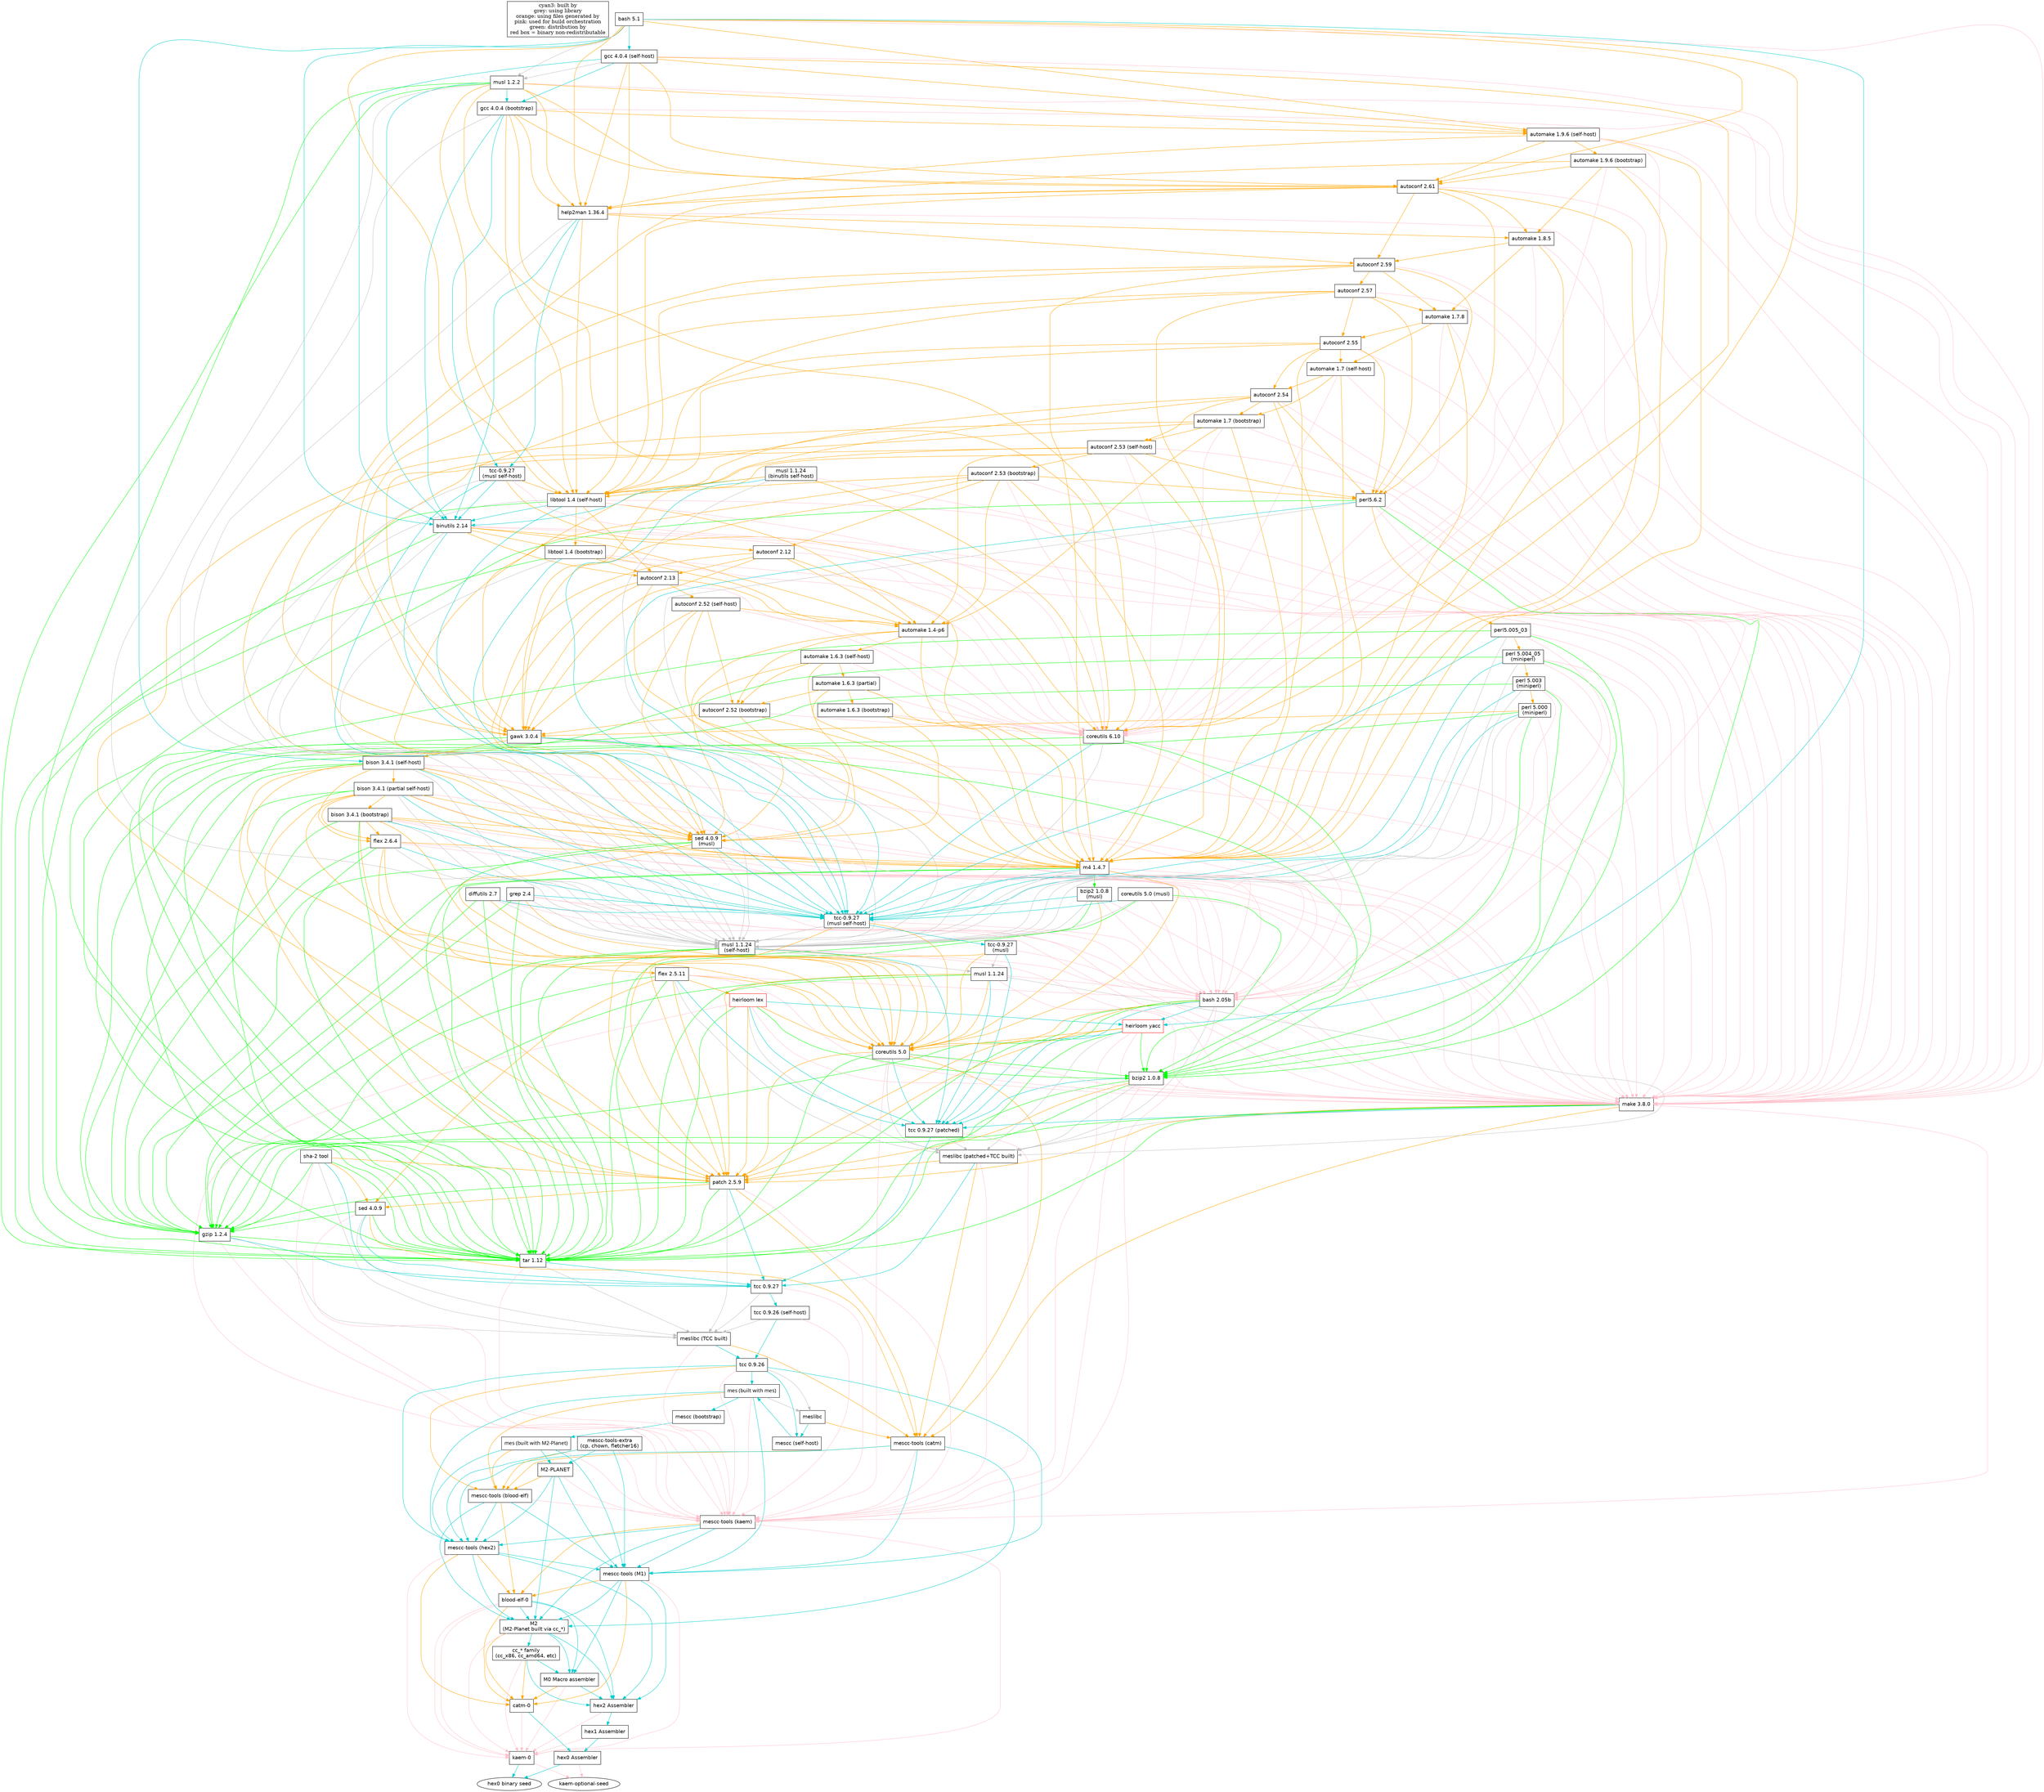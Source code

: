 digraph "live-bootstrap" {
	"NULL"  [label = "cyan3: built by\ngrey: using library\norange: using files generated by\npink: used for build orchestration\ngreen: distribution by\nred box = binary non-redistributable", shape = box];

	# boxes of software
	"M0-Macro" [label = "M0 Macro assembler", shape = box, fontname = Helvetica];
	"M1" [label = "mescc-tools (M1)", shape = box, fontname = Helvetica];
	"M2" [label = "M2\n(M2-Planet built via cc_*)", shape = box, fontname = Helvetica];
	"M2-Planet" [label = "M2-PLANET", shape = box, fontname = Helvetica];
	"autoconf0" [label = "autoconf 2.52 (bootstrap)", shape=box, fontname=Helvetica];
	"autoconf1" [label = "autoconf 2.52 (self-host)", shape=box, fontname=Helvetica];
	"autoconf10" [label = "autoconf 2.61", shape=box, fontname=Helvetica];
	"autoconf2" [label = "autoconf 2.13", shape=box, fontname=Helvetica];
	"autoconf3" [label = "autoconf 2.12", shape=box, fontname=Helvetica];
	"autoconf4" [label = "autoconf 2.53 (bootstrap)", shape=box, fontname=Helvetica];
	"autoconf5" [label = "autoconf 2.53 (self-host)", shape=box, fontname=Helvetica];
	"autoconf6" [label = "autoconf 2.54", shape=box, fontname=Helvetica];
	"autoconf7" [label = "autoconf 2.55", shape=box, fontname=Helvetica];
	"autoconf8" [label = "autoconf 2.57", shape=box, fontname=Helvetica];
	"autoconf9" [label = "autoconf 2.59", shape=box, fontname=Helvetica];
	"automake0" [label = "automake 1.6.3 (bootstrap)", shape=box, fontname=Helvetica];
	"automake1" [label = "automake 1.6.3 (partial)", shape=box, fontname=Helvetica];
	"automake2" [label = "automake 1.6.3 (self-host)", shape=box, fontname=Helvetica];
	"automake3" [label = "automake 1.4-p6", shape=box, fontname=Helvetica];
	"automake4" [label = "automake 1.7 (bootstrap)", shape=box, fontname=Helvetica];
	"automake5" [label = "automake 1.7 (self-host)", shape=box, fontname=Helvetica];
	"automake6" [label = "automake 1.7.8", shape=box, fontname=Helvetica];
	"automake7" [label = "automake 1.8.5", shape=box, fontname=Helvetica];
	"automake8" [label = "automake 1.9.6 (bootstrap)", shape=box, fontname=Helvetica];
	"automake9" [label = "automake 1.9.6 (self-host)", shape=box, fontname=Helvetica];
	"bash0" [label = "bash 2.05b", shape=box, fontname=Helvetica];
	"bash1" [label = "bash 5.1", shape=box, fontname=Helvetica];
	"binutils0" [label = "binutils 2.14", shape=box, fontname=Helvetica];
	"bison0" [label = "bison 3.4.1 (bootstrap)", shape=box, fontname=Helvetica];
	"bison1" [label = "bison 3.4.1 (partial self-host)", shape=box, fontname=Helvetica];
	"bison2" [label = "bison 3.4.1 (self-host)", shape=box, fontname=Helvetica];
	"blood-elf" [label = "mescc-tools (blood-elf)", shape = box, fontname = Helvetica];
	"blood-elf-0" [label = "blood-elf-0", shape = box, fontname = Helvetica];
	"bzip2" [label = "bzip2 1.0.8", shape=box, fontname=Helvetica];
	"bzip2-musl" [label = "bzip2 1.0.8\n(musl)", shape=box, fontname=Helvetica];
	"catm" [label = "mescc-tools (catm)", shape = box, fontname = Helvetica];
	"catm-0" [label = "catm-0", shape = box, fontname = Helvetica];
	"cc_*" [label = "cc_* family\n(cc_x86, cc_amd64, etc)", shape = box, fontname = Helvetica];
	"coreutils5" [label = "coreutils 5.0", shape=box, fontname=Helvetica];
	"coreutils5-musl" [label = "coreutils 5.0 (musl)", shape=box, fontname=Helvetica];
	"coreutils6" [label = "coreutils 6.10", shape=box, fontname=Helvetica];
	"diffutils" [label = "diffutils 2.7", shape=box, fontname=Helvetica];
	"flex" [label = "flex 2.6.4", shape=box, fontname=Helvetica];
	"flex0" [label = "flex 2.5.11", shape=box, fontname=Helvetica];
	"gawk" [label = "gawk 3.0.4", shape=box, fontname=Helvetica];
	"gcc0" [label = "gcc 4.0.4 (bootstrap)", shape=box, fontname=Helvetica];
	"gcc1" [label = "gcc 4.0.4 (self-host)", shape=box, fontname=Helvetica];
	"grep" [label = "grep 2.4", shape=box, fontname=Helvetica];
	"gzip" [label = "gzip 1.2.4", shape=box, fontname=Helvetica];
	"hex0-assembler" [label = "hex0 Assembler", shape = box, fontname = Helvetica];
	"help2man" [label = "help2man 1.36.4", shape = box, fontname = Helvetica];
	"hex0-seed" [label = "hex0 binary seed", fontname = Helvetica];
	"hex1-assembler" [label = "hex1 Assembler", shape = box, fontname = Helvetica];
	"hex2" [label = "mescc-tools (hex2)", shape = box, fontname = Helvetica];
	"hex2-assembler" [label = "hex2 Assembler", shape = box, fontname = Helvetica];
	"kaem" [label = "mescc-tools (kaem)", shape = box, fontname = Helvetica];
	"kaem-0" [label = "kaem-0", shape=box, fontname = Helvetica];
	"kaem-optional-seed" [label = "kaem-optional-seed", fontname = Helvetica];
	"lex" [label = "heirloom lex", shape=box, fontname=Helvetica, color=red];
	"libtool0" [label = "libtool 1.4 (bootstrap)", shape=box, fontname=Helvetica];
	"libtool1" [label = "libtool 1.4 (self-host)", shape=box, fontname=Helvetica];
	"m4" [label = "m4 1.4.7", shape=box, fontname=Helvetica];
	"make" [label = "make 3.8.0", shape=box, fontname=Helvetica];
	"mes" [label = "mes (built with mes)", shape = box, fontname = Helventica];
	"mes-m2" [label = "mes (built with M2-Planet)", shape = box, fontname = Helventica];
	"mescc" [label = "mescc (self-host)", shape = box, fontname = Helvetica];
	"mescc-0" [label = "mescc (bootstrap)", shape = box, fontname = Helvetica];
	"mescc-tools-extra" [label = "mescc-tools-extra\n(cp, chown, fletcher16)", shape=box, fontname=Helvetica];
	"meslibc" [label = "meslibc", shape = box, fontname = Helvetica];
	"meslibc-patch" [label = "meslibc (patched+TCC built)", shape = box, fontname = Helvetica];
	"meslibc-tcc" [label = "meslibc (TCC built)", shape = box, fontname = Helvetica];
	"musl1" [label = "musl 1.1.24", shape=box, fontname=Helvetica];
	"musl2" [label = "musl 1.1.24\n(self-host)", shape=box, fontname=Helvetica];
	"musl3" [label = "musl 1.1.24\n(binutils self-host)", shape=box, fontname=Helvetica];
	"musl4" [label = "musl 1.2.2", shape=box, fontname=Helvetica];
	"patch" [label = "patch 2.5.9", shape=box, fontname=Helvetica];
	"perl0" [label = "perl 5.000\n(miniperl)", shape=box, fontname=Helvetica];
	"perl1" [label = "perl 5.003\n(miniperl)", shape=box, fontname=Helvetica];
	"perl2" [label = "perl 5.004_05\n(miniperl)", shape=box, fontname=Helvetica];
	"perl3" [label = "perl5.005_03", shape=box, fontname=Helvetica];
	"perl4" [label = "perl5.6.2", shape=box, fontname=Helvetica];
	"sed" [label = "sed 4.0.9", shape=box, fontname=Helvetica];
	"sed-musl" [label = "sed 4.0.9\n(musl)", shape=box, fontname=Helvetica];
	"sha-2" [label = "sha-2 tool", shape=box, fontname=Helvetica];
	"tar" [label = "tar 1.12", shape=box, fontname=Helvetica];
	"tcc 0.9.26" [label = "tcc 0.9.26 (self-host)", shape = box, fontname = Helvetica];
	"tcc 0.9.26-0" [label = "tcc 0.9.26", shape = box, fontname = Helvetica];
	"tcc" [label = "tcc 0.9.27", shape = box, fontname = Helvetica];
	"tcc-musl0" [label = "tcc-0.9.27\n(musl)", shape = box, fontname = Helvetica];
	"tcc-musl1" [label = "tcc-0.9.27\n(musl self-host)", shape = box, fontname = Helvetica];
	"tcc-musl2" [label = "tcc-0.9.27\n(musl self-host)", shape = box, fontname = Helvetica];
	"tcc-patch" [label = "tcc 0.9.27 (patched)", shape = box, fontname = Helvetica];
	"yacc" [label = "heirloom yacc", shape=box, fontname=Helvetica, color=red];

	subgraph "stage0-posix" {
	# Step 0a
	"hex0-assembler" -> "hex0-seed" [color = cyan3];
	"hex0-assembler" -> "kaem-optional-seed" [color = pink];
	# Step 0b
	"kaem-0" -> "hex0-seed" [color = cyan3];
	"kaem-0" -> "kaem-optional-seed" [color = pink];
	# Step 1a
	"hex1-assembler" -> "hex0-assembler" [color = cyan3];
	"hex1-assembler" -> "kaem-0" [color = pink];
	# Step 1b
	"catm-0" -> "hex0-assembler" [color = cyan3];
	"catm-0" -> "kaem-0" [color = pink];
	# Step 2
	"hex2-assembler" -> "kaem-0" [color = pink];
	"hex2-assembler" -> "hex1-assembler" [color = cyan3];
	# Step 3
	"M0-Macro" -> "catm-0" [color = orange];
	"M0-Macro" -> "hex2-assembler" [color = cyan3];
	"M0-Macro" -> "kaem-0" [color = pink];
	# Step 4
	"cc_*" -> "M0-Macro" [color = cyan3];
	"cc_*" -> "catm-0" [color = orange];
	"cc_*" -> "hex2-assembler" [color = cyan3];
	"cc_*" -> "kaem-0" [color = pink];
	# Step 5
	"M2" -> "cc_*" [color = cyan3];
	"M2" -> "catm-0" [color = orange];
	"M2" -> "M0-Macro" [color = cyan3];
	"M2" -> "hex2-assembler" [color = cyan3];
	"M2" -> "kaem-0" [color = pink];
	# Step 6
	"blood-elf-0" -> "M2" [color = cyan3];
	"blood-elf-0" -> "catm-0" [color = orange];
	"blood-elf-0" -> "M0-Macro" [color = cyan3];
	"blood-elf-0" -> "kaem-0" [color = pink];
	"blood-elf-0" -> "hex2-assembler" [color = cyan3];
	"blood-elf-0" -> "kaem-0" [color = pink];
	# Step 7
	"M1" -> "M2" [color = cyan3];
	"M1" -> "blood-elf-0" [color = orange];
	"M1" -> "catm-0" [color = orange];
	"M1" -> "M0-Macro" [color = cyan3];
	"M1" -> "hex2-assembler" [color = cyan3];
	"M1" -> "kaem-0" [color = pink];
	# Step 8
	"hex2" -> "M2" [color = cyan3];
	"hex2" -> "blood-elf-0" [color = orange];
	"hex2" -> "M1" [color = cyan3];
	"hex2" -> "catm-0" [color = orange];
	"hex2" -> "hex2-assembler" [color = cyan3];
	"hex2" -> "kaem-0" [color = pink];
	# Step 9
	"kaem" -> "M2" [color = cyan3];
	"kaem" -> "blood-elf-0" [color = orange];
	"kaem" -> "M1" [color = cyan3];
	"kaem" -> "hex2" [color = cyan3];
	"kaem" -> "kaem-0" [color = pink];
	# Step 10
	"blood-elf" -> "M2" [color = cyan3];
	"blood-elf" -> "blood-elf-0" [color = orange];
	"blood-elf" -> "M1" [color = cyan3];
	"blood-elf" -> "hex2" [color = cyan3];
	"blood-elf" -> "kaem" [color = pink];
	# Step 11
	"catm" -> "M2" [color = cyan3];
	"catm" -> "blood-elf" [color = orange];
	"catm" -> "M1" [color = cyan3];
	"catm" -> "hex2" [color = cyan3];
	"catm" -> "kaem" [color = pink];
	# Step 12
	"M2-Planet" -> "M2" [color = cyan3];
	"M2-Planet" -> "blood-elf" [color = orange];
	"M2-Planet" -> "M1" [color = cyan3];
	"M2-Planet" -> "hex2" [color = cyan3];
	"M2-Planet" -> "kaem" [color = pink];

	# Step 13
	"mes-m2" -> "M2-Planet" [color = cyan3];
	"mes-m2" -> "blood-elf" [color = orange];
	"mes-m2" -> "M1" [color = cyan3];
	"mes-m2" -> "hex2" [color = cyan3];
	"mes-m2" -> "kaem" [color = pink];
	}

	subgraph extra {
	"mescc-tools-extra" -> "M1" [color = cyan3];
	"mescc-tools-extra" -> "M2-Planet" [color=cyan3];
	"mescc-tools-extra" -> "blood-elf" [color = orange];
	"mescc-tools-extra" -> "hex2" [color = cyan3];
	"mescc-tools-extra" -> "kaem" [color = pink];
	}

	# AFTER is done here

	subgraph mes {
	"mescc-0" -> "mes-m2" [color = cyan3];

	"meslibc" -> "mescc" [color = cyan3];
	"meslibc" -> "catm" [color = orange];

	"mes" -> "M1" [color = cyan3];
	"mes" -> "blood-elf" [color = orange];
	"mes" -> "hex2" [color = cyan3];
	"mes" -> "kaem" [color = pink];
	"mes" -> "mescc-0" [color = cyan3];
	"mes" -> "meslibc" [color = grey];

	"mescc" -> "mes" [color = cyan3];
	}

	subgraph "tinycc 0.9.26" {
	"tcc 0.9.26-0" -> "M1" [color = cyan3];
	"tcc 0.9.26-0" -> "blood-elf" [color = orange];
	"tcc 0.9.26-0" -> "hex2" [color = cyan3];
	"tcc 0.9.26-0" -> "kaem" [color = pink];
	"tcc 0.9.26-0" -> "mes" [color = cyan3];
	"tcc 0.9.26-0" -> "mescc" [color = cyan3];
	"tcc 0.9.26-0" -> "meslibc" [color = grey];

	"meslibc-tcc" -> "tcc 0.9.26-0" [color = cyan3];
	"meslibc-tcc" -> "catm" [color = orange];
	"meslibc-tcc" -> "kaem" [color = pink];

	"tcc 0.9.26" -> "tcc 0.9.26-0" [color = cyan3];
	"tcc 0.9.26" -> "kaem" [color = pink];
	"tcc 0.9.26" -> "meslibc-tcc" [color = grey];
	}

	subgraph "tinycc 0.9.27" {
	"tcc" -> "kaem" [color = pink];
	"tcc" -> "meslibc-tcc" [color = grey];
	"tcc" -> "tcc 0.9.26" [color = cyan3];
	}

	subgraph "tar 1.12" {
	"tar" -> "kaem" [color = pink];
	"tar" -> "meslibc-tcc" [color = grey];
	"tar" -> "tcc" [color = cyan3];
	}

	subgraph "gzip 1.2.4" {
	"gzip" -> "kaem" [color = pink];
	"gzip" -> "meslibc-tcc" [color = grey];
	"gzip" -> "tar" [color = green];
	"gzip" -> "tcc" [color = cyan3];
	}

	subgraph "sed 4.0.9" {
	"sed" -> "catm" [color = orange];
	"sed" -> "gzip" [color = green];
	"sed" -> "kaem" [color = pink];
	"sed" -> "meslibc-tcc" [color = grey];
	"sed" -> "tar" [color = green];
	"sed" -> "tcc" [color = cyan3];
	}

	subgraph "patch 2.5.9" {
	"patch" -> "catm" [color = orange];
	"patch" -> "gzip" [color = green];
	"patch" -> "kaem" [color = pink];
	"patch" -> "meslibc-tcc" [color = grey];
	"patch" -> "sed" [color = orange];
	"patch" -> "tar" [color = green];
	"patch" -> "tcc" [color = cyan3];
	}

	subgraph "sha-2" {
	"sha-2" -> "gzip" [color = green];
	"sha-2" -> "kaem" [color = pink];
	"sha-2" -> "meslibc-tcc" [color = grey];
	"sha-2" -> "patch" [color = orange];
	"sha-2" -> "sed" [color = orange];
	"sha-2" -> "tar" [color = green];
	"sha-2" -> "tcc" [color = cyan3];
	}

	# We Redo checksums using sha256sum here

	subgraph "patched mes-libc" {
	"meslibc-patch" -> "tcc" [color = cyan3];
	"meslibc-patch" -> "catm" [color = orange];
	"meslibc-patch" -> "patch" [color = orange];
	"meslibc-patch" -> "kaem" [color = pink];
	}

	subgraph "patched tcc" {
	"tcc-patch" -> "kaem" [color = pink];
	"tcc-patch" -> "meslibc-patch" [color = grey];
	"tcc-patch" -> "tcc" [color = cyan3];
	}

	subgraph "make 3.80" {
	"make" -> "catm" [color = orange];
	"make" -> "gzip" [color = green];
	"make" -> "kaem" [color = pink];
	"make" -> "meslibc-patch" [color = grey];
	"make" -> "patch" [color = orange];
	"make" -> "tar" [color = green];
	"make" -> "tcc-patch" [color = cyan3];
	}

	subgraph "bzip2 1.0.8" {
	"bzip2" -> "gzip" [color = green];
	"bzip2" -> "kaem" [color = pink];
	"bzip2" -> "make" [color = pink];
	"bzip2" -> "meslibc-patch" [color = grey];
	"bzip2" -> "patch" [color = orange];
	"bzip2" -> "tar" [color = green];
	"bzip2" -> "tcc-patch" [color = cyan3];
	}

	subgraph "coreutils 5.0" {
	"coreutils5" -> "bzip2" [color = green];
	"coreutils5" -> "catm" [color = orange];
	"coreutils5" -> "kaem" [color = pink];
	"coreutils5" -> "make" [color = pink];
	"coreutils5" -> "meslibc-patch" [color = grey];
	"coreutils5" -> "patch" [color = orange];
	"coreutils5" -> "tar" [color = green];
	"coreutils5" -> "tcc-patch" [color = cyan3];
	}

	subgraph "heirloom devtools" {
	"yacc" -> "bzip2" [color = green];
	"yacc" -> "coreutils5" [color = orange];
	"yacc" -> "kaem" [color = pink];
	"yacc" -> "make" [color = pink];
	"yacc" -> "meslibc-patch" [color = grey];
	"yacc" -> "patch" [color = orange];
	"yacc" -> "tar" [color = green];
	"yacc" -> "tcc-patch" [color = cyan3];

	"lex" -> "bzip2" [color = green];
	"lex" -> "coreutils5" [color = orange];
	"lex" -> "kaem" [color = pink];
	"lex" -> "make" [color = pink];
	"lex" -> "meslibc-patch" [color = grey];
	"lex" -> "patch" [color = orange];
	"lex" -> "tar" [color = green];
	"lex" -> "tcc-patch" [color = cyan3];
	"lex" -> "yacc" [color = cyan3];
	}

	subgraph "bash 2.05b" {
	"bash0" -> "coreutils5" [color = orange];
	"bash0" -> "gzip" [color = green];
	"bash0" -> "kaem" [color = pink];
	"bash0" -> "make" [color = pink];
	"bash0" -> "meslibc-patch" [color = grey];
	"bash0" -> "patch" [color = orange];
	"bash0" -> "tar" [color = green];
	"bash0" -> "tcc-patch" [color = cyan3];
	"bash0" -> "yacc" [color = cyan3];
	}

	subgraph "flex 2.5.11" {
	"flex0" -> "bash0" [color = pink];
	"flex0" -> "coreutils5" [color = orange];
	"flex0" -> "gzip" [color = green];
	"flex0" -> "lex" [color = orange];
	"flex0" -> "make" [color = pink];
	"flex0" -> "meslibc-patch" [color = grey];
	"flex0" -> "patch" [color = orange];
	"flex0" -> "sed" [color = orange];
	"flex0" -> "tar" [color = green];
	"flex0" -> "tcc-patch" [color = cyan3];
	}

	subgraph "musl 1.1.24" {
	"musl1" -> "bash0" [color = pink];
	"musl1" -> "coreutils5" [color = orange];
	"musl1" -> "gzip" [color = green];
	"musl1" -> "make" [color = pink];
	"musl1" -> "meslibc-patch" [color = grey];
	"musl1" -> "patch" [color = orange];
	"musl1" -> "tar" [color = green];
	"musl1" -> "tcc-patch" [color = cyan3];
	}

	subgraph "tcc 0.9.27 (musl)" {
	"tcc-musl0" -> "bash0" [color = pink];
	"tcc-musl0" -> "coreutils5" [color = orange];
	"tcc-musl0" -> "musl1" [color = grey];
	"tcc-musl0" -> "patch" [color = orange];
	"tcc-musl0" -> "tcc-patch" [color = cyan3];
	}

	subgraph "musl 1.1.24 (tcc-musl)" {
	"musl2" -> "bash0" [color = pink];
	"musl2" -> "coreutils5" [color = orange];
	"musl2" -> "gzip" [color = green];
	"musl2" -> "make" [color = pink];
	"musl2" -> "musl1" [color = grey];
	"musl2" -> "patch" [color = orange];
	"musl2" -> "tar" [color = green];
	"musl2" -> "tcc-patch" [color = cyan3];
	}

	subgraph "tcc 0.9.27 (musl v2)" {
	"tcc-musl1" -> "bash0" [color = pink];
	"tcc-musl1" -> "coreutils5" [color = orange];
	"tcc-musl1" -> "musl2" [color = grey];
	"tcc-musl1" -> "patch" [color = orange];
	"tcc-musl1" -> "tcc-musl0" [color = cyan3];
	}

	subgraph "sed 4.0.9" {
	"sed-musl" -> "bash0" [color = pink];
	"sed-musl" -> "coreutils5" [color = orange];
	"sed-musl" -> "gzip" [color = green];
	"sed-musl" -> "make" [color = pink];
	"sed-musl" -> "musl2" [color = grey];
	"sed-musl" -> "tar" [color = green];
	"sed-musl" -> "tcc-musl1" [color = cyan3];
	}

	subgraph "bzip2 1.0.8" {
	"bzip2-musl" -> "bash0" [color = pink];
	"bzip2-musl" -> "coreutils5" [color = orange];
	"bzip2-musl" -> "make" [color = pink];
	"bzip2-musl" -> "musl2" [color = grey];
	"bzip2-musl" -> "tar" [color = green];
	"bzip2-musl" -> "tcc-musl1" [color = cyan3];
	}

	subgraph "m4 1.4.7" {
	"m4" -> "bash0" [color = pink];
	"m4" -> "coreutils5" [color = orange];
	"m4" -> "gzip" [color = green];
	"m4" -> "make" [color = pink];
	"m4" -> "musl2" [color = grey];
	"m4" -> "tar" [color = green];
	"m4" -> "bzip2-musl" [color = green];
	"m4" -> "tcc-musl1" [color = cyan3];
	}

	subgraph "flex 2.6.14" {
	"flex" -> "bash0" [color = pink];
	"flex" -> "coreutils5" [color = orange];
	"flex" -> "flex0" [color = orange];
	"flex" -> "gzip" [color = green];
	"flex" -> "m4" [color = orange];
	"flex" -> "make" [color = pink];
	"flex" -> "musl2" [color = grey];
	"flex" -> "tar" [color = green];
	"flex" -> "tcc-musl1" [color = cyan3];
	}

	subgraph "bison 3.4.1" {
	"bison0" -> "bash0" [color = pink];
	"bison0" -> "coreutils5" [color = orange];
	"bison0" -> "flex" [color = orange];
	"bison0" -> "gzip" [color = green];
	"bison0" -> "m4" [color = orange];
	"bison0" -> "make" [color = pink];
	"bison0" -> "musl2" [color = grey];
	"bison0" -> "patch" [color = orange];
	"bison0" -> "sed-musl" [color = orange];
	"bison0" -> "tar" [color = green];
	"bison0" -> "tcc-musl1" [color = cyan3];

	"bison1" -> "bash0" [color = pink];
	"bison1" -> "bison0" [color = orange];
	"bison1" -> "coreutils5" [color = orange];
	"bison1" -> "flex" [color = orange];
	"bison1" -> "gzip" [color = green];
	"bison1" -> "m4" [color = orange];
	"bison1" -> "make" [color = pink];
	"bison1" -> "musl2" [color = grey];
	"bison1" -> "patch" [color = orange];
	"bison1" -> "sed-musl" [color = orange];
	"bison1" -> "tar" [color = green];
	"bison1" -> "tcc-musl1" [color = cyan3];

	"bison2" -> "bash0" [color = pink];
	"bison2" -> "bison1" [color = orange];
	"bison2" -> "coreutils5" [color = orange];
	"bison2" -> "flex" [color = orange];
	"bison2" -> "gzip" [color = green];
	"bison2" -> "m4" [color = orange];
	"bison2" -> "make" [color = pink];
	"bison2" -> "musl2" [color = grey];
	"bison2" -> "patch" [color = orange];
	"bison2" -> "sed-musl" [color = orange];
	"bison2" -> "tar" [color = green];
	"bison2" -> "tcc-musl1" [color = cyan3];
	}

	subgraph "grep 2.4" {
	"grep" -> "bash0" [color = pink];
	"grep" -> "coreutils5" [color = orange];
	"grep" -> "gzip" [color = green];
	"grep" -> "make" [color = pink];
	"grep" -> "musl2" [color = grey];
	"grep" -> "tar" [color = green];
	"grep" -> "tcc-musl1" [color = cyan3];
	}

	subgraph "diffutils 2.7" {
	"diffutils" -> "bash0" [color = pink];
	"diffutils" -> "coreutils5" [color = orange];
	"diffutils" -> "gzip" [color = green];
	"diffutils" -> "make" [color = pink];
	"diffutils" -> "musl2" [color = grey];
	"diffutils" -> "tar" [color = green];
	"diffutils" -> "tcc-musl1" [color = cyan3];
	}

	subgraph "coreutils 5.0 musl" {
	"coreutils5-musl" -> "bzip2" [color = green];
	"coreutils5-musl" -> "bash0" [color = pink];
	"coreutils5-musl" -> "make" [color = pink];
	"coreutils5-musl" -> "musl2" [color = grey];
	"coreutils5-musl" -> "tar" [color = green];
	"coreutils5-musl" -> "tcc-musl1" [color = cyan3];
	}

	subgraph "coreutils 6.10" {
	"coreutils6" -> "bzip2" [color = green];
	"coreutils6" -> "bash0" [color = pink];
	"coreutils6" -> "make" [color = pink];
	"coreutils6" -> "musl2" [color = grey];
	"coreutils6" -> "tar" [color = green];
	"coreutils6" -> "tcc-musl1" [color = cyan3];
	}

	subgraph "gawk 3.0.4" {
	"gawk" -> "bison2" [color = orange];
	"gawk" -> "bzip2" [color = green];
	"gawk" -> "bash0" [color = pink];
	"gawk" -> "make" [color = pink];
	"gawk" -> "musl2" [color = grey];
	"gawk" -> "tar" [color = green];
	"gawk" -> "tcc-musl1" [color = cyan3];
	}

	subgraph "perl" {
	"perl0" -> "bash0" [color = pink];
	"perl0" -> "bzip2" [color = green];
	"perl0" -> "gawk" [color = orange];
	"perl0" -> "make" [color = pink];
	"perl0" -> "musl2" [color = grey];
	"perl0" -> "tar" [color = green];
	"perl0" -> "tcc-musl1" [color = cyan3];

	"perl1" -> "bash0" [color = pink];
	"perl1" -> "bzip2" [color = green];
	"perl1" -> "perl0" [color = orange];
	"perl1" -> "make" [color = pink];
	"perl1" -> "musl2" [color = grey];
	"perl1" -> "tar" [color = green];
	"perl1" -> "tcc-musl1" [color = cyan3];

	"perl2" -> "bash0" [color = pink];
	"perl2" -> "bzip2" [color = green];
	"perl2" -> "perl1" [color = orange];
	"perl2" -> "make" [color = pink];
	"perl2" -> "musl2" [color = grey];
	"perl2" -> "tar" [color = green];
	"perl2" -> "tcc-musl1" [color = cyan3];

	"perl3" -> "bash0" [color = pink];
	"perl3" -> "bzip2" [color = green];
	"perl3" -> "perl2" [color = orange];
	"perl3" -> "make" [color = pink];
	"perl3" -> "musl2" [color = grey];
	"perl3" -> "tar" [color = green];
	"perl3" -> "tcc-musl1" [color = cyan3];

	"perl4" -> "bash0" [color = pink];
	"perl4" -> "bzip2" [color = green];
	"perl4" -> "perl3" [color = orange];
	"perl4" -> "make" [color = pink];
	"perl4" -> "musl2" [color = grey];
	"perl4" -> "tar" [color = green];
	"perl4" -> "tcc-musl1" [color = cyan3];
	}

	subgraph "autocrap vol1" {
	"autoconf0" -> "coreutils6" [color = pink];
	"autoconf0" -> "m4" [color = orange];
	"autoconf0" -> "sed-musl" [color = orange];
	"autoconf0" -> "gawk" [color = orange];

	"automake0" -> "coreutils6" [color = pink];
	"automake0" -> "m4" [color = orange];
	"automake0" -> "sed-musl" [color = orange];

	"automake1" -> "autoconf0" [color = orange];
	"automake1" -> "automake0" [color = orange];
	"automake1" -> "coreutils6" [color = pink];
	"automake1" -> "m4" [color = orange];
	"automake1" -> "sed-musl" [color = orange];

	"automake2" -> "autoconf0" [color = orange];
	"automake2" -> "automake1" [color = orange];
	"automake2" -> "coreutils6" [color = pink];
	"automake2" -> "m4" [color = orange];
	"automake2" -> "sed-musl" [color = orange];

	"automake3" -> "autoconf0" [color = orange];
	"automake3" -> "automake2" [color = orange];
	"automake3" -> "coreutils6" [color = pink];
	"automake3" -> "m4" [color = orange];
	"automake3" -> "sed-musl" [color = orange];

	"autoconf1" -> "autoconf0" [color = orange];
	"autoconf1" -> "automake3" [color = orange];
	"autoconf1" -> "coreutils6" [color = pink];
	"autoconf1" -> "gawk" [color = orange];
	"autoconf1" -> "m4" [color = orange];
	"autoconf1" -> "sed-musl" [color = orange];

	"autoconf2" -> "autoconf1" [color = orange];
	"autoconf2" -> "automake3" [color = orange];
	"autoconf2" -> "coreutils6" [color = pink];
	"autoconf2" -> "gawk" [color = orange];
	"autoconf2" -> "m4" [color = orange];
	"autoconf2" -> "sed-musl" [color = orange];

	"autoconf3" -> "autoconf2" [color = orange];
	"autoconf3" -> "automake3" [color = orange];
	"autoconf3" -> "coreutils6" [color = pink];
	"autoconf3" -> "gawk" [color = orange];
	"autoconf3" -> "m4" [color = orange];
	"autoconf3" -> "sed-musl" [color = orange];

	"libtool0" -> "autoconf2" [color = orange];
	"libtool0" -> "automake3" [color = orange];
	"libtool0" -> "coreutils6" [color = pink];
	"libtool0" -> "make" [color = pink];
	"libtool0" -> "musl2" [color = grey];
	"libtool0" -> "tar" [color = green];
	"libtool0" -> "tcc-musl1" [color = cyan3];
	}

	subgraph "binutils 2.14" {
	"binutils0" -> "autoconf2" [color = orange];
	"binutils0" -> "autoconf3" [color = orange];
	"binutils0" -> "automake3" [color = orange];
	"binutils0" -> "libtool0" [color = orange];
	"binutils0" -> "coreutils6" [color = pink];
	"binutils0" -> "make" [color = pink];
	"binutils0" -> "musl2" [color = grey];
	"binutils0" -> "tar" [color = green];
	"binutils0" -> "tcc-musl1" [color = cyan3];
	}

	subgraph "libtool 1.4" {
	"libtool1" -> "autoconf2" [color = orange];
	"libtool1" -> "automake3" [color = orange];
	"libtool1" -> "binutils0" [color = cyan3];
	"libtool1" -> "coreutils6" [color = pink];
	"libtool1" -> "libtool0" [color = orange];
	"libtool1" -> "make" [color = pink];
	"libtool1" -> "musl2" [color = grey];
	"libtool1" -> "tar" [color = green];
	"libtool1" -> "tcc-musl1" [color = cyan3];
	}

	subgraph "musl 1.1.24 (v3)" {
	"musl3" -> "binutils0" [color = cyan3];
	"musl3" -> "coreutils6" [color = orange];
	"musl3" -> "libtool1" [color = orange];
	"musl3" -> "make" [color = pink];
	"musl3" -> "musl2" [color = grey];
	"musl3" -> "tcc-musl1" [color = cyan3];
	}

	subgraph "tcc 0.9.27 (musl v3)" {
	"tcc-musl2" -> "binutils0" [color = cyan3];
	"tcc-musl2" -> "coreutils6" [color = orange];
	"tcc-musl2" -> "libtool1" [color = orange];
	"tcc-musl2" -> "make" [color = pink];
	"tcc-musl2" -> "musl2" [color = grey];
	"tcc-musl2" -> "tcc-musl1" [color = cyan3];
	}

	subgraph "autocrap vol2" {
	"autoconf4" -> "autoconf3" [color = orange];
	"autoconf4" -> "automake3" [color = orange];
	"autoconf4" -> "coreutils6" [color = pink];
	"autoconf4" -> "gawk" [color = orange];
	"autoconf4" -> "libtool1" [color = orange];
	"autoconf4" -> "m4" [color = orange];
	"autoconf4" -> "make" [color = pink];
	"autoconf4" -> "perl4" [color = orange];
	"autoconf4" -> "sed-musl" [color = orange];

	"autoconf5" -> "autoconf4" [color = orange];
	"autoconf5" -> "automake3" [color = orange];
	"autoconf5" -> "coreutils6" [color = pink];
	"autoconf5" -> "gawk" [color = orange];
	"autoconf5" -> "libtool1" [color = orange];
	"autoconf5" -> "m4" [color = orange];
	"autoconf5" -> "make" [color = pink];
	"autoconf5" -> "perl4" [color = orange];
	"autoconf5" -> "sed-musl" [color = orange];

	"automake4" -> "autoconf5" [color = orange];
	"automake4" -> "automake3" [color = orange];
	"automake4" -> "coreutils6" [color = pink];
	"automake4" -> "m4" [color = orange];
	"automake4" -> "make" [color = pink];
	"automake4" -> "patch" [color = orange];
	"automake4" -> "sed-musl" [color = orange];

	"autoconf6" -> "autoconf5" [color = orange];
	"autoconf6" -> "automake4" [color = orange];
	"autoconf6" -> "gawk" [color = orange];
	"autoconf6" -> "libtool1" [color = orange];
	"autoconf6" -> "m4" [color = orange];
	"autoconf6" -> "make" [color = pink];
	"autoconf6" -> "perl4" [color = orange];

	"automake5" -> "autoconf6" [color = orange];
	"automake5" -> "automake4" [color = orange];
	"automake5" -> "coreutils6" [color = pink];
	"automake5" -> "m4" [color = orange];
	"automake5" -> "make" [color = pink];

	"autoconf7" -> "autoconf6" [color = orange];
	"autoconf7" -> "automake5" [color = orange];
	"autoconf7" -> "gawk" [color = orange];
	"autoconf7" -> "libtool1" [color = orange];
	"autoconf7" -> "m4" [color = orange];
	"autoconf7" -> "make" [color = pink];
	"autoconf7" -> "perl4" [color = orange];

	"automake6" -> "autoconf7" [color = orange];
	"automake6" -> "automake5" [color = orange];
	"automake6" -> "coreutils6" [color = pink];
	"automake6" -> "m4" [color = orange];
	"automake6" -> "make" [color = pink];

	"autoconf8" -> "autoconf7" [color = orange];
	"autoconf8" -> "automake6" [color = orange];
	"autoconf8" -> "gawk" [color = orange];
	"autoconf8" -> "libtool1" [color = orange];
	"autoconf8" -> "m4" [color = orange];
	"autoconf8" -> "make" [color = pink];
	"autoconf8" -> "perl4" [color = orange];

	"autoconf9" -> "autoconf8" [color = orange];
	"autoconf9" -> "automake6" [color = orange];
	"autoconf9" -> "gawk" [color = orange];
	"autoconf9" -> "libtool1" [color = orange];
	"autoconf9" -> "m4" [color = orange];
	"autoconf9" -> "make" [color = pink];
	"autoconf9" -> "perl4" [color = orange];

	"automake7" -> "autoconf9" [color = orange];
	"automake7" -> "automake6" [color = orange];
	"automake7" -> "coreutils6" [color = pink];
	"automake7" -> "m4" [color = orange];
	"automake7" -> "make" [color = pink];
	}

	subgraph "help2man 1.36.4" {
	"help2man" -> "autoconf9" [color = orange];
	"help2man" -> "automake7" [color = orange];
	"help2man" -> "libtool1" [color = orange];
	"help2man" -> "binutils0" [color = cyan3];
	"help2man" -> "make" [color = pink];
	"help2man" -> "musl2" [color = grey];
	"help2man" -> "tcc-musl2" [color = cyan3];
	}

	subgraph "autocrap vol3" {
	"autoconf10" -> "autoconf9" [color = orange];
	"autoconf10" -> "automake7" [color = orange];
	"autoconf10" -> "gawk" [color = orange];
	"autoconf10" -> "help2man" [color = orange];
	"autoconf10" -> "libtool1" [color = orange];
	"autoconf10" -> "m4" [color = orange];
	"autoconf10" -> "make" [color = pink];
	"autoconf10" -> "perl4" [color = orange];

	"automake8" -> "autoconf10" [color = orange];
	"automake8" -> "automake7" [color = orange];
	"automake8" -> "coreutils6" [color = pink];
	"automake8" -> "help2man" [color = orange];
	"automake8" -> "m4" [color = orange];
	"automake8" -> "make" [color = pink];

	"automake9" -> "autoconf10" [color = orange];
	"automake9" -> "automake8" [color = orange];
	"automake9" -> "coreutils6" [color = pink];
	"automake9" -> "help2man" [color = orange];
	"automake9" -> "m4" [color = orange];
	"automake9" -> "make" [color = pink];
	}

	subgraph "doing something actually useful" {
	"gcc0" -> "autoconf10" [color = orange];
	"gcc0" -> "automake9" [color = orange];
	"gcc0" -> "binutils0" [color = cyan3];
	"gcc0" -> "coreutils6" [color = orange];
	"gcc0" -> "help2man" [color = orange];
	"gcc0" -> "libtool1" [color = orange];
	"gcc0" -> "make" [color = pink];
	"gcc0" -> "musl2" [color = grey];
	"gcc0" -> "tcc-musl2" [color = cyan3];

	"musl4" -> "autoconf10" [color = orange];
	"musl4" -> "automake9" [color = orange];
	"musl4" -> "binutils0" [color = cyan3];
	"musl4" -> "coreutils6" [color = orange];
	"musl4" -> "gcc0" [color = cyan3]
	"musl4" -> "gzip" [color = green];
	"musl4" -> "help2man" [color = orange];
	"musl4" -> "libtool1" [color = orange];
	"musl4" -> "make" [color = pink];
	"musl4" -> "musl2" [color = grey];
	"musl4" -> "tar" [color = green];

	"gcc1" -> "autoconf10" [color = orange];
	"gcc1" -> "automake9" [color = orange];
	"gcc1" -> "binutils0" [color = cyan3];
	"gcc1" -> "coreutils6" [color = orange];
	"gcc1" -> "gcc0" [color = cyan3];
	"gcc1" -> "help2man" [color = orange];
	"gcc1" -> "libtool1" [color = orange];
	"gcc1" -> "make" [color = pink];
	"gcc1" -> "musl4" [color = grey];
	}

	subgraph "interactive shell" {
	"bash1" -> "autoconf10" [color = orange];
	"bash1" -> "automake9" [color = orange];
	"bash1" -> "binutils0" [color = cyan3];
	"bash1" -> "bison2" [color = cyan3];
	"bash1" -> "coreutils6" [color = orange];
	"bash1" -> "gcc1" [color = cyan3];
	"bash1" -> "help2man" [color = orange];
	"bash1" -> "libtool1" [color = orange];
	"bash1" -> "make" [color = pink];
	"bash1" -> "musl4" [color = grey];
	"bash1" -> "yacc" [color = cyan3];
	}
}
